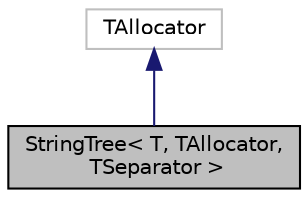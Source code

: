 digraph "StringTree&lt; T, TAllocator, TSeparator &gt;"
{
  edge [fontname="Helvetica",fontsize="10",labelfontname="Helvetica",labelfontsize="10"];
  node [fontname="Helvetica",fontsize="10",shape=record];
  Node0 [label="StringTree\< T, TAllocator,\l TSeparator \>",height=0.2,width=0.4,color="black", fillcolor="grey75", style="filled", fontcolor="black"];
  Node1 -> Node0 [dir="back",color="midnightblue",fontsize="10",style="solid",fontname="Helvetica"];
  Node1 [label="TAllocator",height=0.2,width=0.4,color="grey75", fillcolor="white", style="filled"];
}
